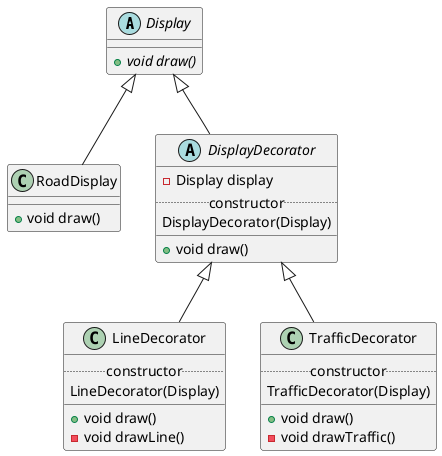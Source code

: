 @startuml

abstract class Display {
    + {abstract} void draw()
}

class RoadDisplay extends Display {
    + void draw()
}

abstract class DisplayDecorator extends Display {
    - Display display
    .. constructor ..
    DisplayDecorator(Display)
    __
    + void draw()
}

class LineDecorator extends DisplayDecorator {
    .. constructor ..
    LineDecorator(Display)
    __
    + void draw()
    - void drawLine()
}

class TrafficDecorator extends DisplayDecorator {
    .. constructor ..
    TrafficDecorator(Display)
    __
    + void draw()
    - void drawTraffic()
}


@enduml